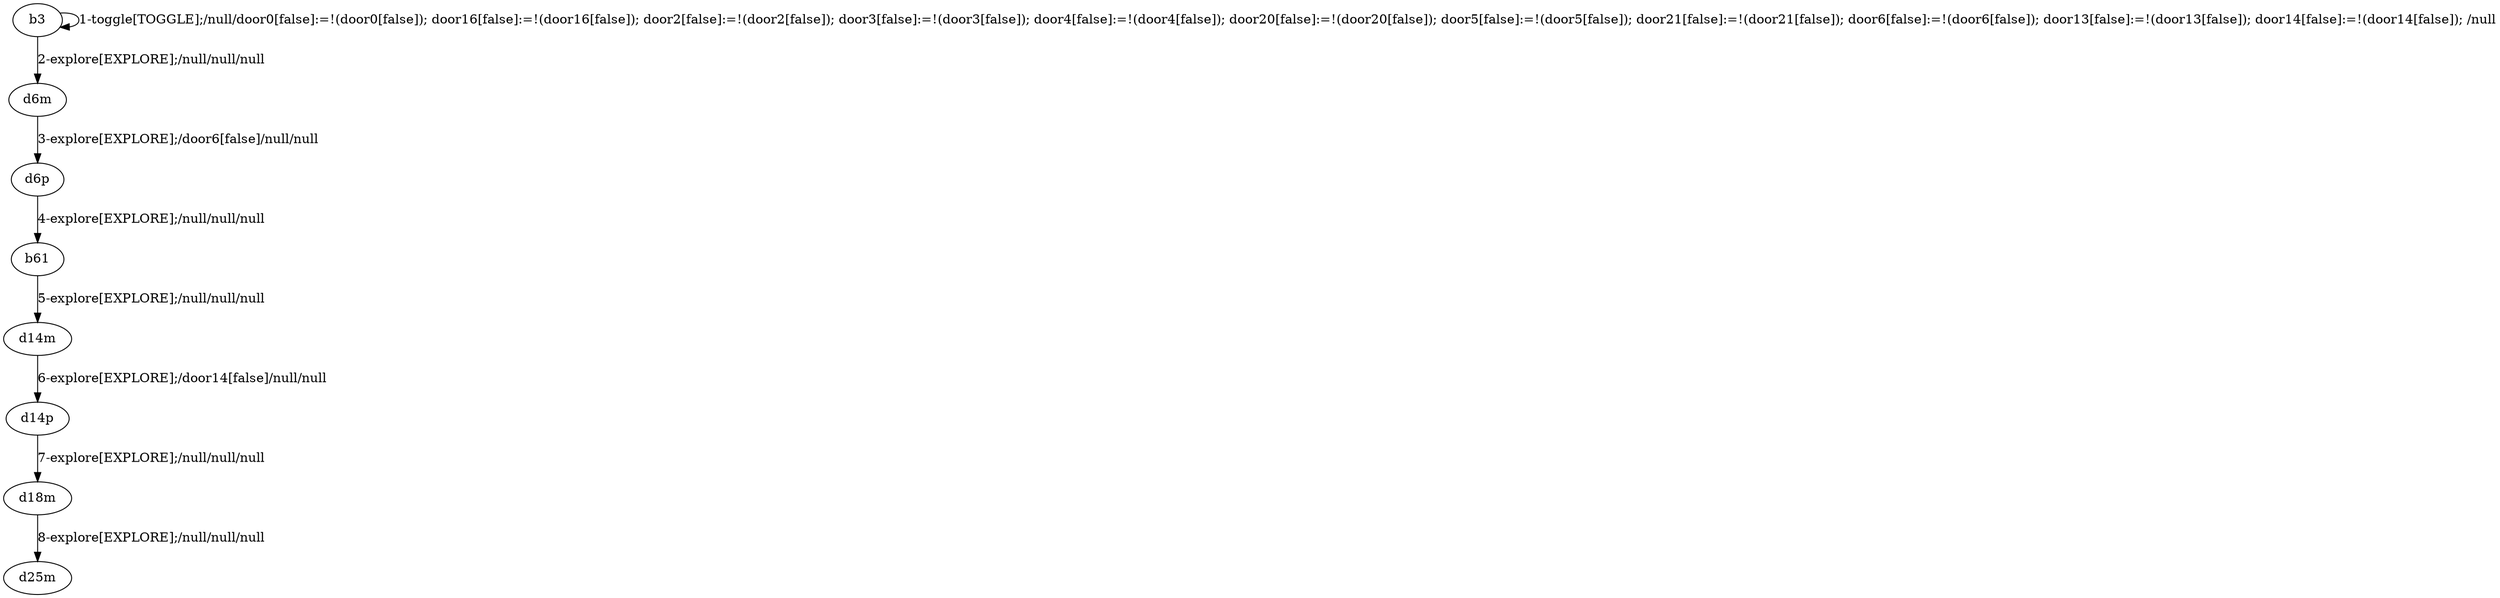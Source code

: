 # Total number of goals covered by this test: 1
# d18m --> d25m

digraph g {
"b3" -> "b3" [label = "1-toggle[TOGGLE];/null/door0[false]:=!(door0[false]); door16[false]:=!(door16[false]); door2[false]:=!(door2[false]); door3[false]:=!(door3[false]); door4[false]:=!(door4[false]); door20[false]:=!(door20[false]); door5[false]:=!(door5[false]); door21[false]:=!(door21[false]); door6[false]:=!(door6[false]); door13[false]:=!(door13[false]); door14[false]:=!(door14[false]); /null"];
"b3" -> "d6m" [label = "2-explore[EXPLORE];/null/null/null"];
"d6m" -> "d6p" [label = "3-explore[EXPLORE];/door6[false]/null/null"];
"d6p" -> "b61" [label = "4-explore[EXPLORE];/null/null/null"];
"b61" -> "d14m" [label = "5-explore[EXPLORE];/null/null/null"];
"d14m" -> "d14p" [label = "6-explore[EXPLORE];/door14[false]/null/null"];
"d14p" -> "d18m" [label = "7-explore[EXPLORE];/null/null/null"];
"d18m" -> "d25m" [label = "8-explore[EXPLORE];/null/null/null"];
}